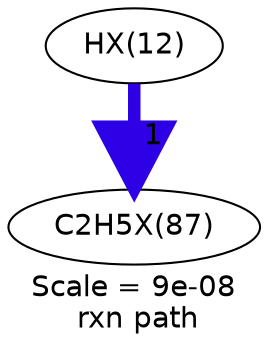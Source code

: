 digraph reaction_paths {
center=1;
s36 -> s38[fontname="Helvetica", style="setlinewidth(6)", arrowsize=3, color="0.7, 1.5, 0.9"
, label=" 1"];
s36 [ fontname="Helvetica", label="HX(12)"];
s38 [ fontname="Helvetica", label="C2H5X(87)"];
 label = "Scale = 9e-08\l rxn path";
 fontname = "Helvetica";
}
